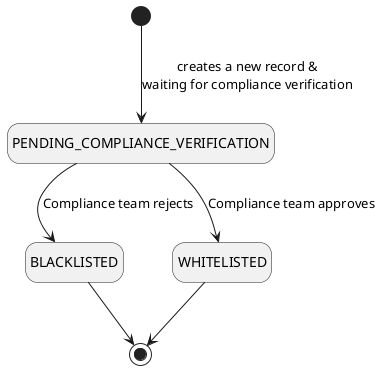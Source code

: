 @startuml
hide empty description

[*] --> PENDING_COMPLIANCE_VERIFICATION: creates a new record &\nwaiting for compliance verification
PENDING_COMPLIANCE_VERIFICATION --> BLACKLISTED: Compliance team rejects
PENDING_COMPLIANCE_VERIFICATION --> WHITELISTED: Compliance team approves

WHITELISTED --> [*]
BLACKLISTED --> [*]
@enduml
